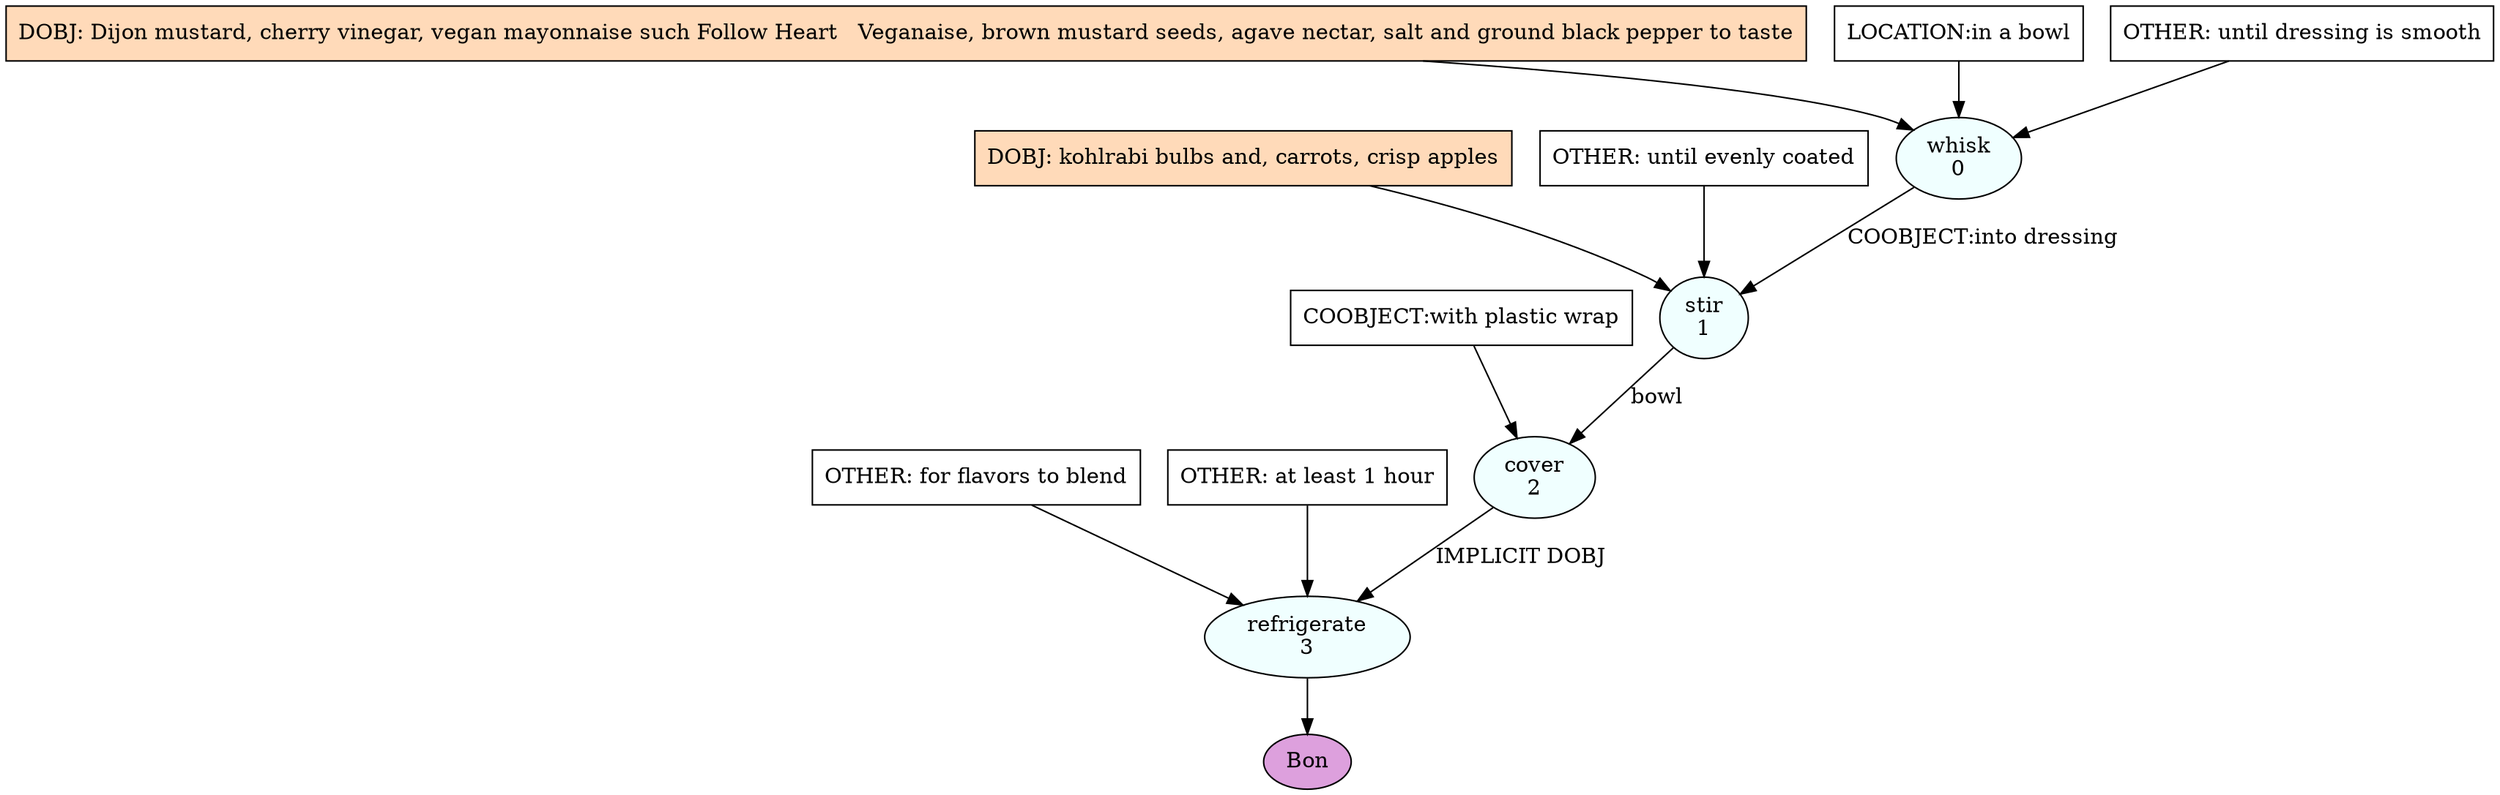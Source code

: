 digraph recipe {
E0[label="whisk
0", shape=oval, style=filled, fillcolor=azure]
E1[label="stir
1", shape=oval, style=filled, fillcolor=azure]
E2[label="cover
2", shape=oval, style=filled, fillcolor=azure]
E3[label="refrigerate
3", shape=oval, style=filled, fillcolor=azure]
D0[label="DOBJ: Dijon mustard, cherry vinegar, vegan mayonnaise such Follow Heart   Veganaise, brown mustard seeds, agave nectar, salt and ground black pepper to taste", shape=box, style=filled, fillcolor=peachpuff]
D0 -> E0
P0_0[label="LOCATION:in a bowl", shape=box, style=filled, fillcolor=white]
P0_0 -> E0
O0_0[label="OTHER: until dressing is smooth", shape=box, style=filled, fillcolor=white]
O0_0 -> E0
D1_ing[label="DOBJ: kohlrabi bulbs and, carrots, crisp apples", shape=box, style=filled, fillcolor=peachpuff]
D1_ing -> E1
E0 -> E1 [label="COOBJECT:into dressing"]
O1_0_0[label="OTHER: until evenly coated", shape=box, style=filled, fillcolor=white]
O1_0_0 -> E1
E1 -> E2 [label="bowl"]
P2_0_0[label="COOBJECT:with plastic wrap", shape=box, style=filled, fillcolor=white]
P2_0_0 -> E2
E2 -> E3 [label="IMPLICIT DOBJ"]
O3_0_0[label="OTHER: for flavors to blend", shape=box, style=filled, fillcolor=white]
O3_0_0 -> E3
O3_1_0[label="OTHER: at least 1 hour", shape=box, style=filled, fillcolor=white]
O3_1_0 -> E3
EOR[label="Bon", shape=oval, style=filled, fillcolor=plum]
E3 -> EOR
}

